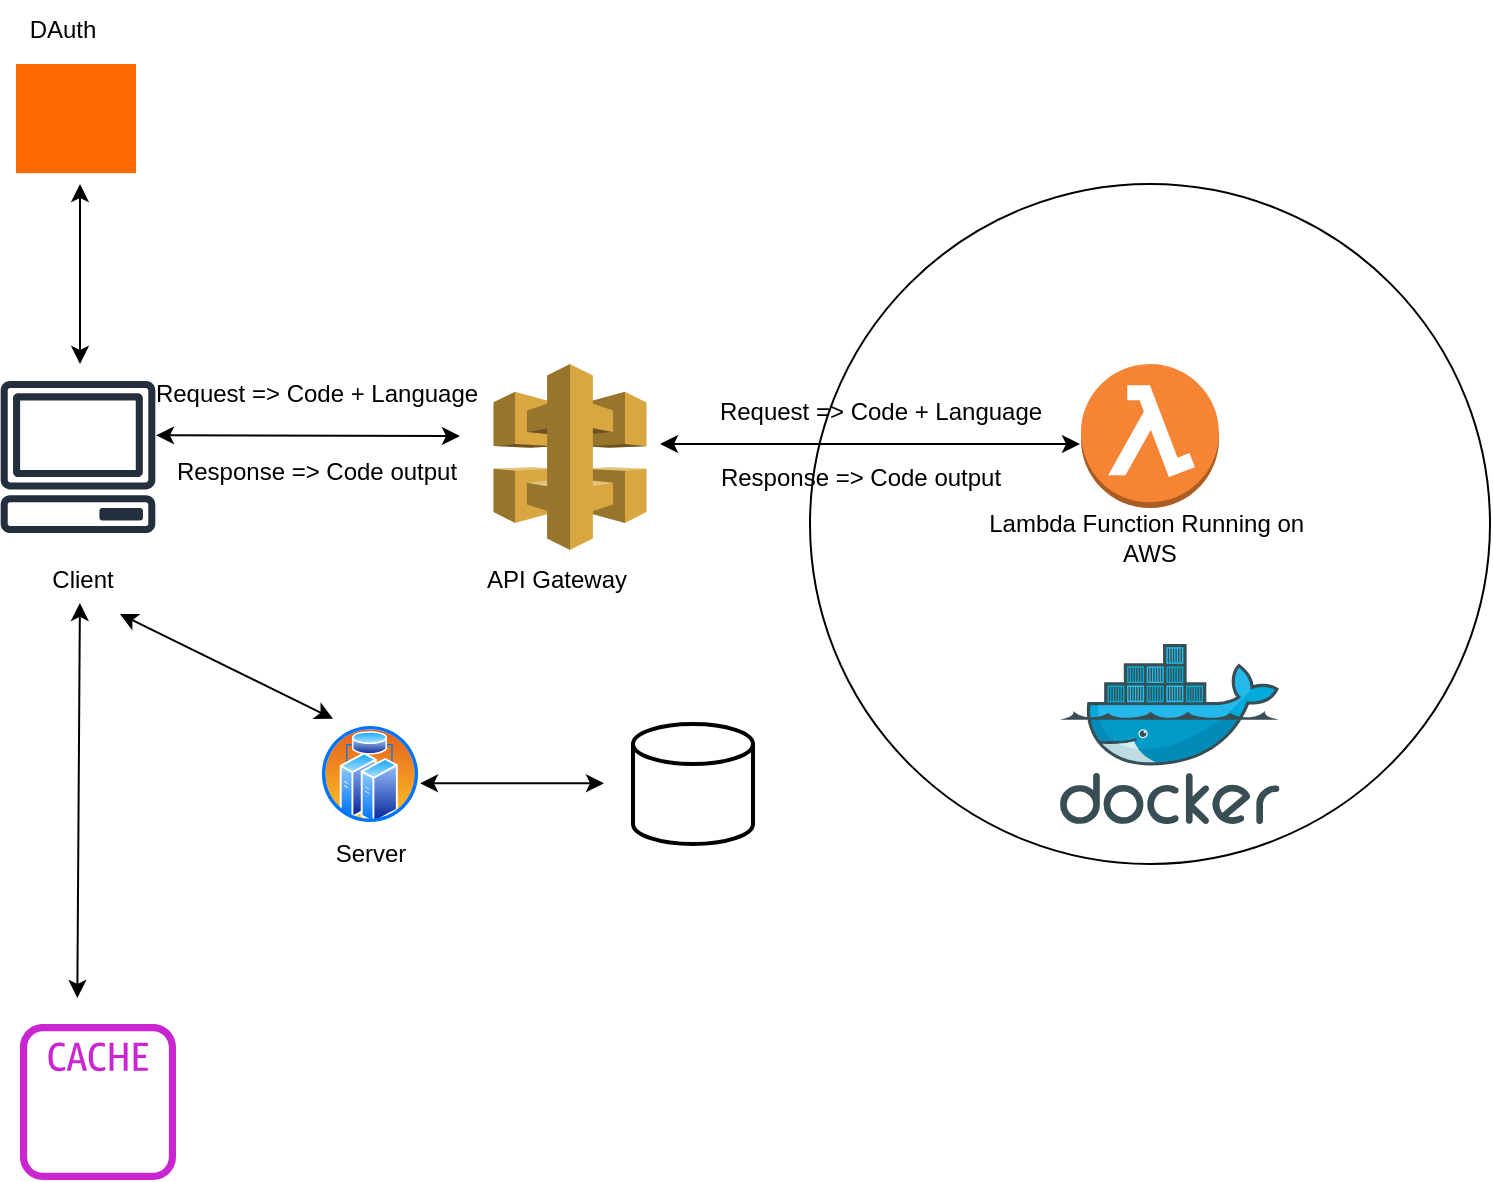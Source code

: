 <mxfile version="26.0.8">
  <diagram name="Page-1" id="u9_Md-NTKxFL0JPXrPMf">
    <mxGraphModel dx="949" dy="545" grid="1" gridSize="10" guides="1" tooltips="1" connect="1" arrows="1" fold="1" page="1" pageScale="1" pageWidth="850" pageHeight="1100" math="0" shadow="0">
      <root>
        <mxCell id="0" />
        <mxCell id="1" parent="0" />
        <mxCell id="iVeJYvW9ssngA844wOu2-4" value="&lt;div&gt;&lt;br&gt;&lt;/div&gt;&lt;div&gt;Lambda Function Running on&amp;nbsp;&lt;/div&gt;&lt;div&gt;AWS&lt;/div&gt;" style="ellipse;whiteSpace=wrap;html=1;aspect=fixed;noLabel=0;overflow=visible;" parent="1" vertex="1">
          <mxGeometry x="425" y="120" width="340" height="340" as="geometry" />
        </mxCell>
        <mxCell id="iVeJYvW9ssngA844wOu2-1" value="" style="outlineConnect=0;dashed=0;verticalLabelPosition=bottom;verticalAlign=top;align=center;html=1;shape=mxgraph.aws3.api_gateway;fillColor=#D9A741;gradientColor=none;" parent="1" vertex="1">
          <mxGeometry x="266.75" y="210" width="76.5" height="93" as="geometry" />
        </mxCell>
        <mxCell id="iVeJYvW9ssngA844wOu2-2" value="" style="outlineConnect=0;dashed=0;verticalLabelPosition=bottom;verticalAlign=top;align=center;html=1;shape=mxgraph.aws3.lambda_function;fillColor=#F58534;gradientColor=none;" parent="1" vertex="1">
          <mxGeometry x="560.5" y="210" width="69" height="72" as="geometry" />
        </mxCell>
        <mxCell id="iVeJYvW9ssngA844wOu2-3" value="" style="image;sketch=0;aspect=fixed;html=1;points=[];align=center;fontSize=12;image=img/lib/mscae/Docker.svg;" parent="1" vertex="1">
          <mxGeometry x="550" y="350" width="109.76" height="90" as="geometry" />
        </mxCell>
        <mxCell id="J74Sf37dvSkozefG90Eq-2" value="" style="endArrow=classic;startArrow=classic;html=1;rounded=0;" edge="1" parent="1">
          <mxGeometry width="50" height="50" relative="1" as="geometry">
            <mxPoint x="350" y="250" as="sourcePoint" />
            <mxPoint x="560" y="250" as="targetPoint" />
          </mxGeometry>
        </mxCell>
        <mxCell id="J74Sf37dvSkozefG90Eq-4" value="" style="sketch=0;outlineConnect=0;fontColor=#232F3E;gradientColor=none;fillColor=#232F3D;strokeColor=none;dashed=0;verticalLabelPosition=bottom;verticalAlign=top;align=center;html=1;fontSize=12;fontStyle=0;aspect=fixed;pointerEvents=1;shape=mxgraph.aws4.client;" vertex="1" parent="1">
          <mxGeometry x="20" y="218.5" width="78" height="76" as="geometry" />
        </mxCell>
        <mxCell id="J74Sf37dvSkozefG90Eq-5" value="" style="endArrow=classic;startArrow=classic;html=1;rounded=0;" edge="1" parent="1">
          <mxGeometry width="50" height="50" relative="1" as="geometry">
            <mxPoint x="98" y="245.66" as="sourcePoint" />
            <mxPoint x="250" y="246" as="targetPoint" />
          </mxGeometry>
        </mxCell>
        <mxCell id="J74Sf37dvSkozefG90Eq-6" value="Client" style="text;html=1;align=center;verticalAlign=middle;resizable=0;points=[];autosize=1;strokeColor=none;fillColor=none;" vertex="1" parent="1">
          <mxGeometry x="36" y="303" width="50" height="30" as="geometry" />
        </mxCell>
        <mxCell id="J74Sf37dvSkozefG90Eq-7" value="API Gateway" style="text;html=1;align=center;verticalAlign=middle;resizable=0;points=[];autosize=1;strokeColor=none;fillColor=none;" vertex="1" parent="1">
          <mxGeometry x="253.25" y="303" width="90" height="30" as="geometry" />
        </mxCell>
        <mxCell id="J74Sf37dvSkozefG90Eq-8" value="Request =&amp;gt; Code + Language" style="text;html=1;align=center;verticalAlign=middle;resizable=0;points=[];autosize=1;strokeColor=none;fillColor=none;" vertex="1" parent="1">
          <mxGeometry x="88" y="210" width="180" height="30" as="geometry" />
        </mxCell>
        <mxCell id="J74Sf37dvSkozefG90Eq-10" value="Request =&amp;gt; Code + Language" style="text;html=1;align=center;verticalAlign=middle;resizable=0;points=[];autosize=1;strokeColor=none;fillColor=none;" vertex="1" parent="1">
          <mxGeometry x="370" y="218.5" width="180" height="30" as="geometry" />
        </mxCell>
        <mxCell id="J74Sf37dvSkozefG90Eq-11" value="Response =&amp;gt; Code output" style="text;html=1;align=center;verticalAlign=middle;resizable=0;points=[];autosize=1;strokeColor=none;fillColor=none;" vertex="1" parent="1">
          <mxGeometry x="370" y="252" width="160" height="30" as="geometry" />
        </mxCell>
        <mxCell id="J74Sf37dvSkozefG90Eq-12" value="Response =&amp;gt; Code output" style="text;html=1;align=center;verticalAlign=middle;resizable=0;points=[];autosize=1;strokeColor=none;fillColor=none;" vertex="1" parent="1">
          <mxGeometry x="98" y="248.5" width="160" height="30" as="geometry" />
        </mxCell>
        <mxCell id="J74Sf37dvSkozefG90Eq-13" value="" style="image;aspect=fixed;perimeter=ellipsePerimeter;html=1;align=center;shadow=0;dashed=0;spacingTop=3;image=img/lib/active_directory/cluster_server.svg;" vertex="1" parent="1">
          <mxGeometry x="180" y="390" width="50" height="50" as="geometry" />
        </mxCell>
        <mxCell id="J74Sf37dvSkozefG90Eq-14" value="" style="strokeWidth=2;html=1;shape=mxgraph.flowchart.database;whiteSpace=wrap;" vertex="1" parent="1">
          <mxGeometry x="336.5" y="390" width="60" height="60" as="geometry" />
        </mxCell>
        <mxCell id="J74Sf37dvSkozefG90Eq-15" value="" style="endArrow=classic;startArrow=classic;html=1;rounded=0;entryX=0.479;entryY=0.883;entryDx=0;entryDy=0;entryPerimeter=0;" edge="1" parent="1" target="J74Sf37dvSkozefG90Eq-6">
          <mxGeometry width="50" height="50" relative="1" as="geometry">
            <mxPoint x="58.66" y="527" as="sourcePoint" />
            <mxPoint x="58.66" y="440" as="targetPoint" />
          </mxGeometry>
        </mxCell>
        <mxCell id="J74Sf37dvSkozefG90Eq-17" value="" style="endArrow=classic;startArrow=classic;html=1;rounded=0;" edge="1" parent="1">
          <mxGeometry width="50" height="50" relative="1" as="geometry">
            <mxPoint x="230" y="419.66" as="sourcePoint" />
            <mxPoint x="322" y="419.66" as="targetPoint" />
          </mxGeometry>
        </mxCell>
        <mxCell id="J74Sf37dvSkozefG90Eq-18" value="" style="sketch=0;outlineConnect=0;fontColor=#232F3E;gradientColor=none;fillColor=#C925D1;strokeColor=none;dashed=0;verticalLabelPosition=bottom;verticalAlign=top;align=center;html=1;fontSize=12;fontStyle=0;aspect=fixed;pointerEvents=1;shape=mxgraph.aws4.cache_node;" vertex="1" parent="1">
          <mxGeometry x="30" y="540" width="78" height="78" as="geometry" />
        </mxCell>
        <mxCell id="J74Sf37dvSkozefG90Eq-20" value="" style="endArrow=classic;startArrow=classic;html=1;rounded=0;entryX=0.879;entryY=1.067;entryDx=0;entryDy=0;entryPerimeter=0;exitX=0.13;exitY=-0.052;exitDx=0;exitDy=0;exitPerimeter=0;" edge="1" parent="1" source="J74Sf37dvSkozefG90Eq-13" target="J74Sf37dvSkozefG90Eq-6">
          <mxGeometry width="50" height="50" relative="1" as="geometry">
            <mxPoint x="98" y="420" as="sourcePoint" />
            <mxPoint x="148" y="370" as="targetPoint" />
          </mxGeometry>
        </mxCell>
        <mxCell id="J74Sf37dvSkozefG90Eq-22" value="" style="points=[];aspect=fixed;html=1;align=center;shadow=0;dashed=0;fillColor=#FF6A00;strokeColor=none;shape=mxgraph.alibaba_cloud.cloud_auth;" vertex="1" parent="1">
          <mxGeometry x="28" y="60" width="60" height="54.6" as="geometry" />
        </mxCell>
        <mxCell id="J74Sf37dvSkozefG90Eq-23" value="&lt;div&gt;DAuth&lt;/div&gt;" style="text;html=1;align=center;verticalAlign=middle;resizable=0;points=[];autosize=1;strokeColor=none;fillColor=none;" vertex="1" parent="1">
          <mxGeometry x="21" y="28" width="60" height="30" as="geometry" />
        </mxCell>
        <mxCell id="J74Sf37dvSkozefG90Eq-25" value="" style="endArrow=classic;startArrow=classic;html=1;rounded=0;" edge="1" parent="1">
          <mxGeometry width="50" height="50" relative="1" as="geometry">
            <mxPoint x="60" y="210" as="sourcePoint" />
            <mxPoint x="60" y="120" as="targetPoint" />
          </mxGeometry>
        </mxCell>
        <mxCell id="J74Sf37dvSkozefG90Eq-26" value="&lt;div&gt;Server&lt;/div&gt;" style="text;html=1;align=center;verticalAlign=middle;resizable=0;points=[];autosize=1;strokeColor=none;fillColor=none;" vertex="1" parent="1">
          <mxGeometry x="175" y="440" width="60" height="30" as="geometry" />
        </mxCell>
      </root>
    </mxGraphModel>
  </diagram>
</mxfile>
